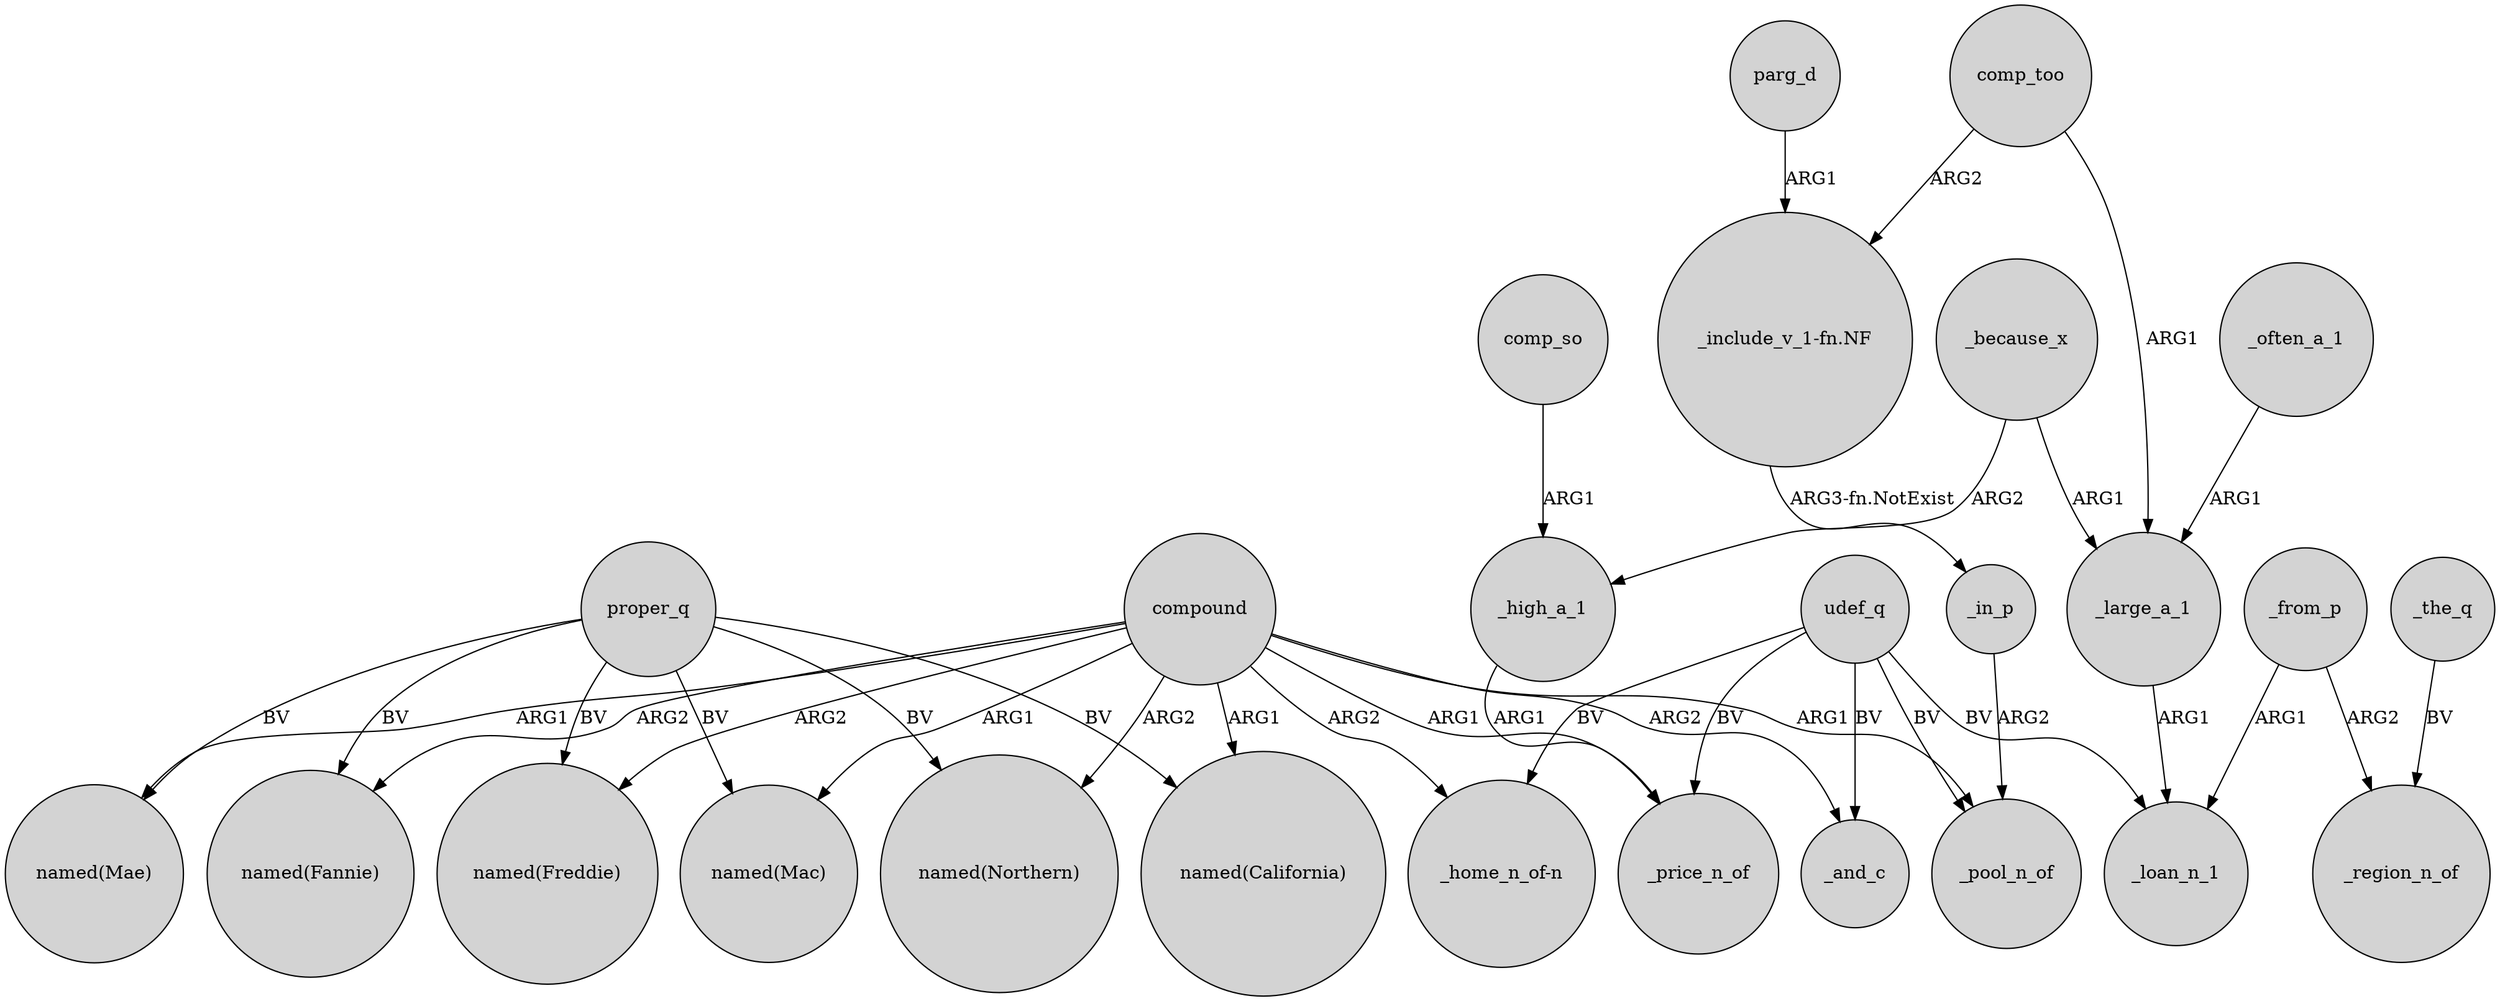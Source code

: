 digraph {
	node [shape=circle style=filled]
	"_include_v_1-fn.NF" -> _in_p [label="ARG3-fn.NotExist"]
	udef_q -> _price_n_of [label=BV]
	compound -> "named(Mae)" [label=ARG1]
	proper_q -> "named(Mae)" [label=BV]
	_from_p -> _loan_n_1 [label=ARG1]
	_often_a_1 -> _large_a_1 [label=ARG1]
	udef_q -> _loan_n_1 [label=BV]
	proper_q -> "named(California)" [label=BV]
	udef_q -> "_home_n_of-n" [label=BV]
	_because_x -> _large_a_1 [label=ARG1]
	compound -> "named(Fannie)" [label=ARG2]
	compound -> _pool_n_of [label=ARG1]
	compound -> _and_c [label=ARG2]
	compound -> "named(California)" [label=ARG1]
	_high_a_1 -> _price_n_of [label=ARG1]
	_large_a_1 -> _loan_n_1 [label=ARG1]
	compound -> "named(Northern)" [label=ARG2]
	proper_q -> "named(Mac)" [label=BV]
	_from_p -> _region_n_of [label=ARG2]
	proper_q -> "named(Freddie)" [label=BV]
	_in_p -> _pool_n_of [label=ARG2]
	compound -> "named(Freddie)" [label=ARG2]
	comp_too -> _large_a_1 [label=ARG1]
	udef_q -> _pool_n_of [label=BV]
	compound -> "_home_n_of-n" [label=ARG2]
	compound -> "named(Mac)" [label=ARG1]
	comp_too -> "_include_v_1-fn.NF" [label=ARG2]
	_because_x -> _high_a_1 [label=ARG2]
	compound -> _price_n_of [label=ARG1]
	udef_q -> _and_c [label=BV]
	parg_d -> "_include_v_1-fn.NF" [label=ARG1]
	proper_q -> "named(Northern)" [label=BV]
	_the_q -> _region_n_of [label=BV]
	proper_q -> "named(Fannie)" [label=BV]
	comp_so -> _high_a_1 [label=ARG1]
}
